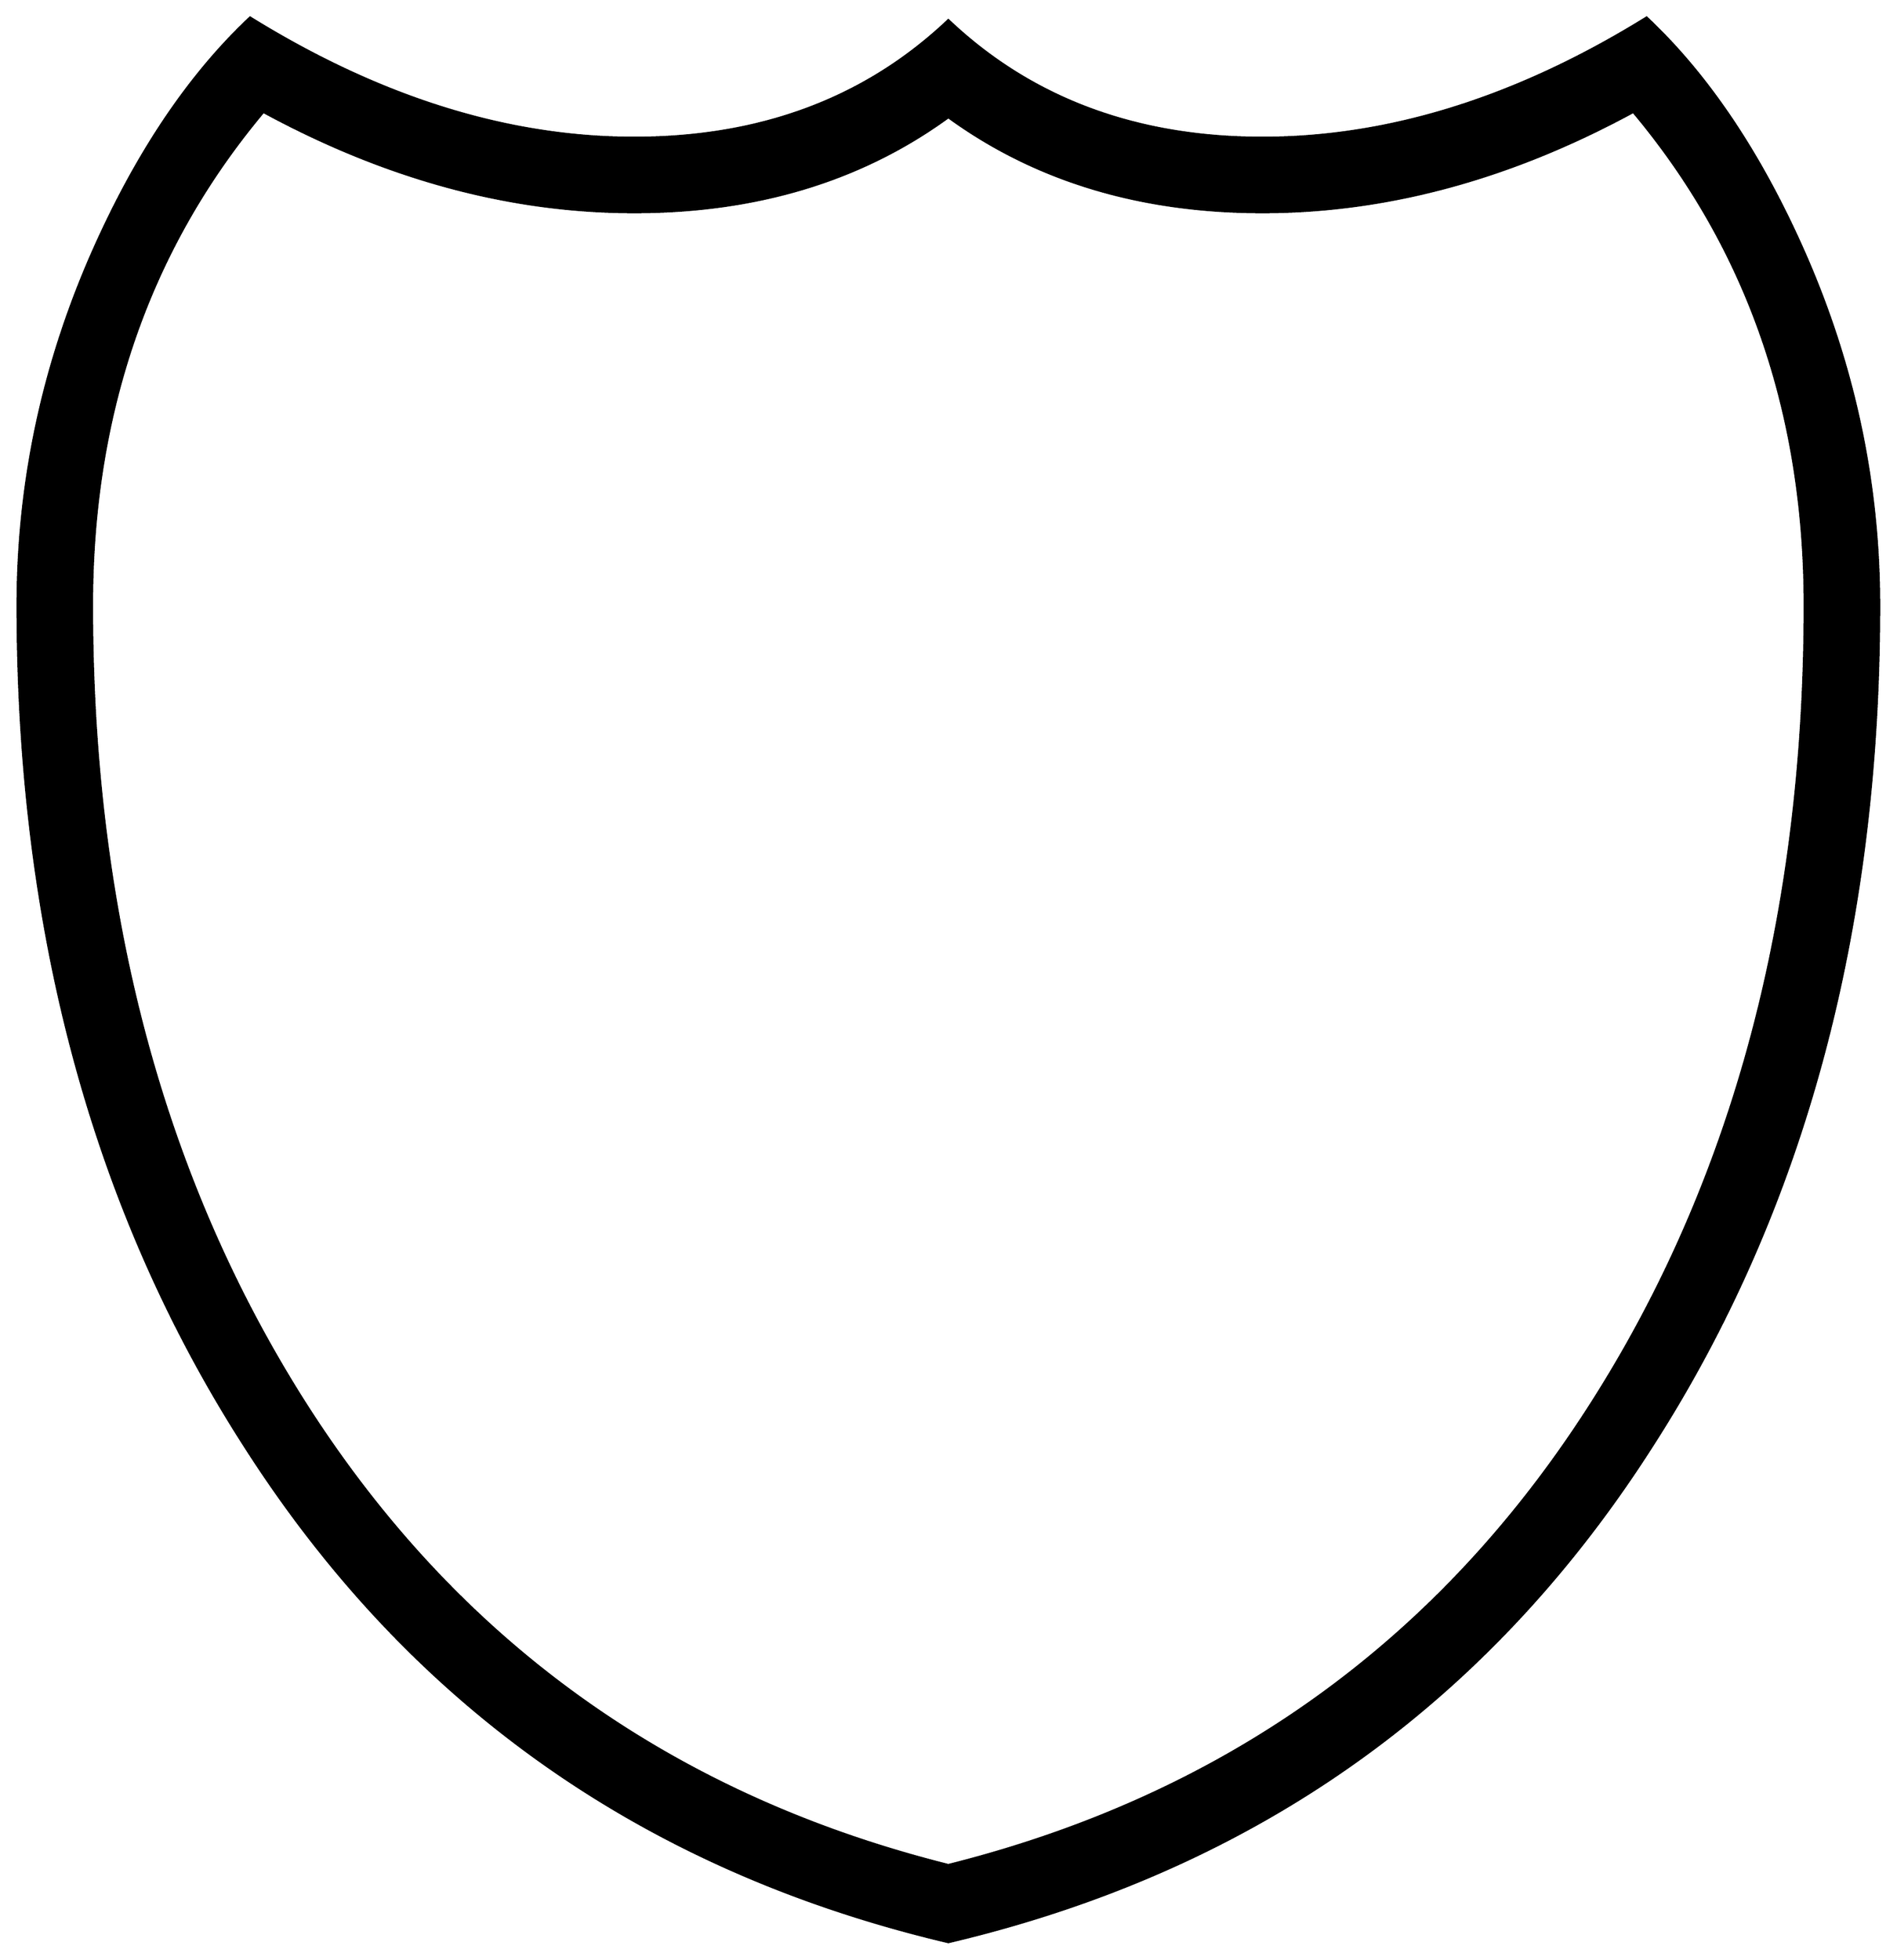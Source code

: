 


\begin{tikzpicture}[y=0.80pt, x=0.80pt, yscale=-1.0, xscale=1.0, inner sep=0pt, outer sep=0pt]
\begin{scope}[shift={(100.0,1682.0)},nonzero rule]
  \path[draw=.,fill=.,line width=1.600pt] (1729.0,-842.0) ..
    controls (1729.0,-595.333) and (1671.333,-382.667) ..
    (1556.0,-204.0) .. controls (1430.667,-8.667) and (1253.333,116.0)
    .. (1024.0,170.0) .. controls (794.667,116.0) and (617.333,-8.667)
    .. (492.0,-204.0) .. controls (376.667,-382.667) and
    (319.0,-595.333) .. (319.0,-842.0) .. controls (319.0,-938.667)
    and (339.667,-1031.667) .. (381.0,-1121.0) .. controls
    (413.0,-1190.333) and (451.0,-1245.667) .. (495.0,-1287.0) ..
    controls (593.0,-1226.333) and (690.0,-1196.0) ..
    (786.0,-1196.0) .. controls (882.0,-1196.0) and
    (961.333,-1225.667) .. (1024.0,-1285.0) .. controls
    (1086.667,-1225.667) and (1166.0,-1196.0) .. (1262.0,-1196.0) ..
    controls (1358.0,-1196.0) and (1455.0,-1226.333) ..
    (1553.0,-1287.0) .. controls (1597.0,-1245.667) and
    (1635.0,-1190.333) .. (1667.0,-1121.0) .. controls
    (1708.333,-1031.667) and (1729.0,-938.667) .. (1729.0,-842.0) --
    cycle(1673.0,-842.0) .. controls (1673.0,-988.0) and
    (1629.667,-1112.667) .. (1543.0,-1216.0) .. controls
    (1449.667,-1165.333) and (1356.0,-1140.0) .. (1262.0,-1140.0) ..
    controls (1169.333,-1140.0) and (1090.0,-1164.0) ..
    (1024.0,-1212.0) .. controls (958.0,-1164.0) and
    (878.667,-1140.0) .. (786.0,-1140.0) .. controls
    (692.0,-1140.0) and (598.333,-1165.333) .. (505.0,-1216.0) ..
    controls (418.333,-1112.667) and (375.0,-988.0) ..
    (375.0,-842.0) .. controls (375.0,-612.0) and (427.333,-413.0)
    .. (532.0,-245.0) .. controls (647.333,-60.333) and (811.333,58.667)
    .. (1024.0,112.0) .. controls (1236.667,58.667) and
    (1400.667,-60.333) .. (1516.0,-245.0) .. controls
    (1620.667,-412.333) and (1673.0,-611.333) .. (1673.0,-842.0) --
    cycle;
\end{scope}

\end{tikzpicture}

